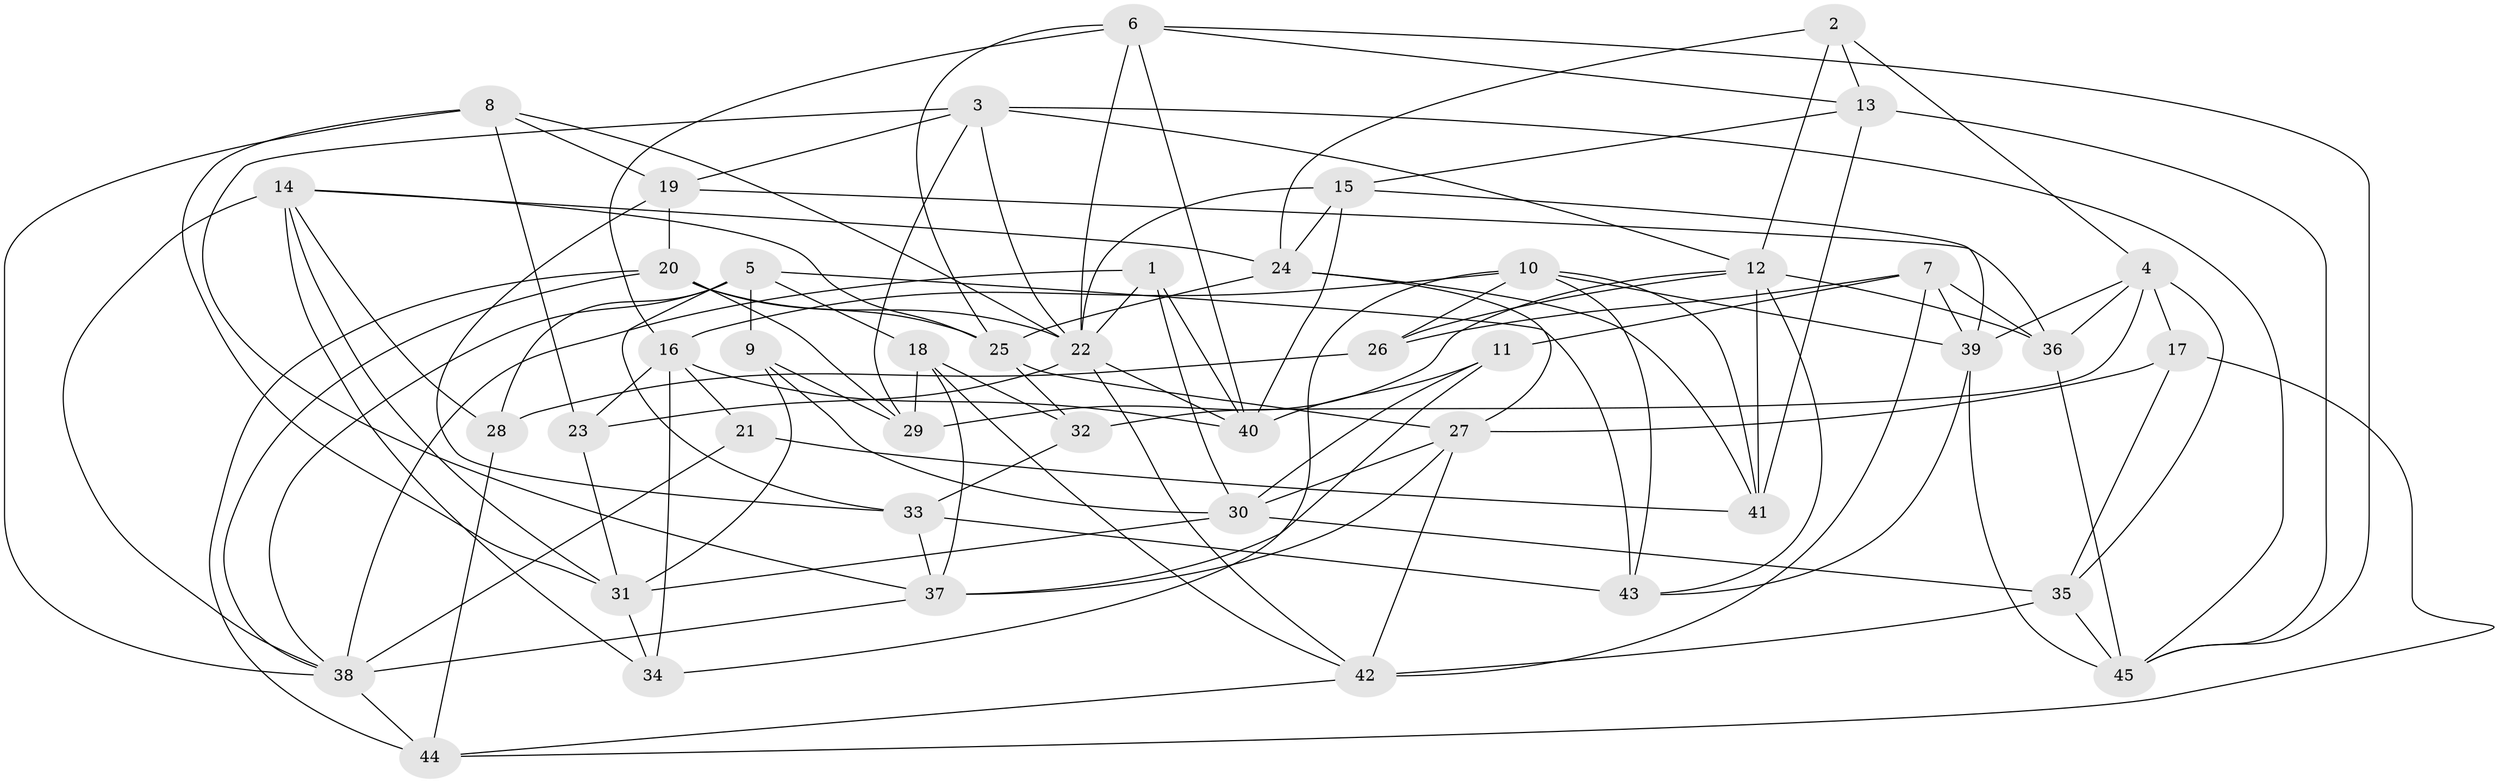 // original degree distribution, {4: 1.0}
// Generated by graph-tools (version 1.1) at 2025/02/03/09/25 03:02:55]
// undirected, 45 vertices, 120 edges
graph export_dot {
graph [start="1"]
  node [color=gray90,style=filled];
  1;
  2;
  3;
  4;
  5;
  6;
  7;
  8;
  9;
  10;
  11;
  12;
  13;
  14;
  15;
  16;
  17;
  18;
  19;
  20;
  21;
  22;
  23;
  24;
  25;
  26;
  27;
  28;
  29;
  30;
  31;
  32;
  33;
  34;
  35;
  36;
  37;
  38;
  39;
  40;
  41;
  42;
  43;
  44;
  45;
  1 -- 22 [weight=1.0];
  1 -- 30 [weight=1.0];
  1 -- 38 [weight=1.0];
  1 -- 40 [weight=1.0];
  2 -- 4 [weight=1.0];
  2 -- 12 [weight=1.0];
  2 -- 13 [weight=1.0];
  2 -- 24 [weight=1.0];
  3 -- 12 [weight=1.0];
  3 -- 19 [weight=1.0];
  3 -- 22 [weight=1.0];
  3 -- 29 [weight=1.0];
  3 -- 37 [weight=1.0];
  3 -- 45 [weight=1.0];
  4 -- 17 [weight=1.0];
  4 -- 32 [weight=1.0];
  4 -- 35 [weight=1.0];
  4 -- 36 [weight=1.0];
  4 -- 39 [weight=1.0];
  5 -- 9 [weight=1.0];
  5 -- 18 [weight=1.0];
  5 -- 28 [weight=1.0];
  5 -- 33 [weight=1.0];
  5 -- 38 [weight=1.0];
  5 -- 43 [weight=1.0];
  6 -- 13 [weight=1.0];
  6 -- 16 [weight=1.0];
  6 -- 22 [weight=1.0];
  6 -- 25 [weight=1.0];
  6 -- 40 [weight=1.0];
  6 -- 45 [weight=1.0];
  7 -- 11 [weight=1.0];
  7 -- 26 [weight=2.0];
  7 -- 36 [weight=1.0];
  7 -- 39 [weight=1.0];
  7 -- 42 [weight=1.0];
  8 -- 19 [weight=2.0];
  8 -- 22 [weight=1.0];
  8 -- 23 [weight=1.0];
  8 -- 31 [weight=1.0];
  8 -- 38 [weight=1.0];
  9 -- 29 [weight=1.0];
  9 -- 30 [weight=1.0];
  9 -- 31 [weight=1.0];
  10 -- 16 [weight=1.0];
  10 -- 26 [weight=1.0];
  10 -- 34 [weight=1.0];
  10 -- 39 [weight=1.0];
  10 -- 41 [weight=1.0];
  10 -- 43 [weight=1.0];
  11 -- 30 [weight=1.0];
  11 -- 37 [weight=1.0];
  11 -- 40 [weight=1.0];
  12 -- 26 [weight=2.0];
  12 -- 29 [weight=1.0];
  12 -- 36 [weight=1.0];
  12 -- 41 [weight=1.0];
  12 -- 43 [weight=1.0];
  13 -- 15 [weight=1.0];
  13 -- 41 [weight=2.0];
  13 -- 45 [weight=1.0];
  14 -- 24 [weight=1.0];
  14 -- 25 [weight=1.0];
  14 -- 28 [weight=1.0];
  14 -- 31 [weight=1.0];
  14 -- 34 [weight=1.0];
  14 -- 38 [weight=1.0];
  15 -- 22 [weight=2.0];
  15 -- 24 [weight=1.0];
  15 -- 39 [weight=1.0];
  15 -- 40 [weight=1.0];
  16 -- 21 [weight=1.0];
  16 -- 23 [weight=1.0];
  16 -- 34 [weight=1.0];
  16 -- 40 [weight=1.0];
  17 -- 27 [weight=1.0];
  17 -- 35 [weight=1.0];
  17 -- 44 [weight=1.0];
  18 -- 29 [weight=2.0];
  18 -- 32 [weight=1.0];
  18 -- 37 [weight=1.0];
  18 -- 42 [weight=1.0];
  19 -- 20 [weight=1.0];
  19 -- 33 [weight=1.0];
  19 -- 36 [weight=1.0];
  20 -- 22 [weight=1.0];
  20 -- 25 [weight=1.0];
  20 -- 29 [weight=1.0];
  20 -- 38 [weight=1.0];
  20 -- 44 [weight=1.0];
  21 -- 38 [weight=2.0];
  21 -- 41 [weight=1.0];
  22 -- 23 [weight=1.0];
  22 -- 40 [weight=1.0];
  22 -- 42 [weight=1.0];
  23 -- 31 [weight=1.0];
  24 -- 25 [weight=1.0];
  24 -- 27 [weight=1.0];
  24 -- 41 [weight=1.0];
  25 -- 27 [weight=1.0];
  25 -- 32 [weight=1.0];
  26 -- 28 [weight=1.0];
  27 -- 30 [weight=1.0];
  27 -- 37 [weight=1.0];
  27 -- 42 [weight=1.0];
  28 -- 44 [weight=1.0];
  30 -- 31 [weight=1.0];
  30 -- 35 [weight=1.0];
  31 -- 34 [weight=1.0];
  32 -- 33 [weight=1.0];
  33 -- 37 [weight=1.0];
  33 -- 43 [weight=2.0];
  35 -- 42 [weight=1.0];
  35 -- 45 [weight=2.0];
  36 -- 45 [weight=2.0];
  37 -- 38 [weight=1.0];
  38 -- 44 [weight=2.0];
  39 -- 43 [weight=1.0];
  39 -- 45 [weight=1.0];
  42 -- 44 [weight=1.0];
}
